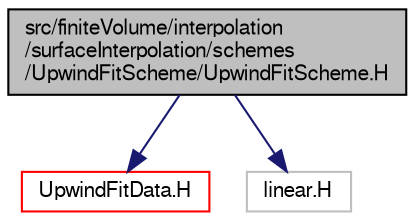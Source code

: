 digraph "src/finiteVolume/interpolation/surfaceInterpolation/schemes/UpwindFitScheme/UpwindFitScheme.H"
{
  bgcolor="transparent";
  edge [fontname="FreeSans",fontsize="10",labelfontname="FreeSans",labelfontsize="10"];
  node [fontname="FreeSans",fontsize="10",shape=record];
  Node0 [label="src/finiteVolume/interpolation\l/surfaceInterpolation/schemes\l/UpwindFitScheme/UpwindFitScheme.H",height=0.2,width=0.4,color="black", fillcolor="grey75", style="filled", fontcolor="black"];
  Node0 -> Node1 [color="midnightblue",fontsize="10",style="solid",fontname="FreeSans"];
  Node1 [label="UpwindFitData.H",height=0.2,width=0.4,color="red",URL="$a04292.html"];
  Node0 -> Node271 [color="midnightblue",fontsize="10",style="solid",fontname="FreeSans"];
  Node271 [label="linear.H",height=0.2,width=0.4,color="grey75"];
}
